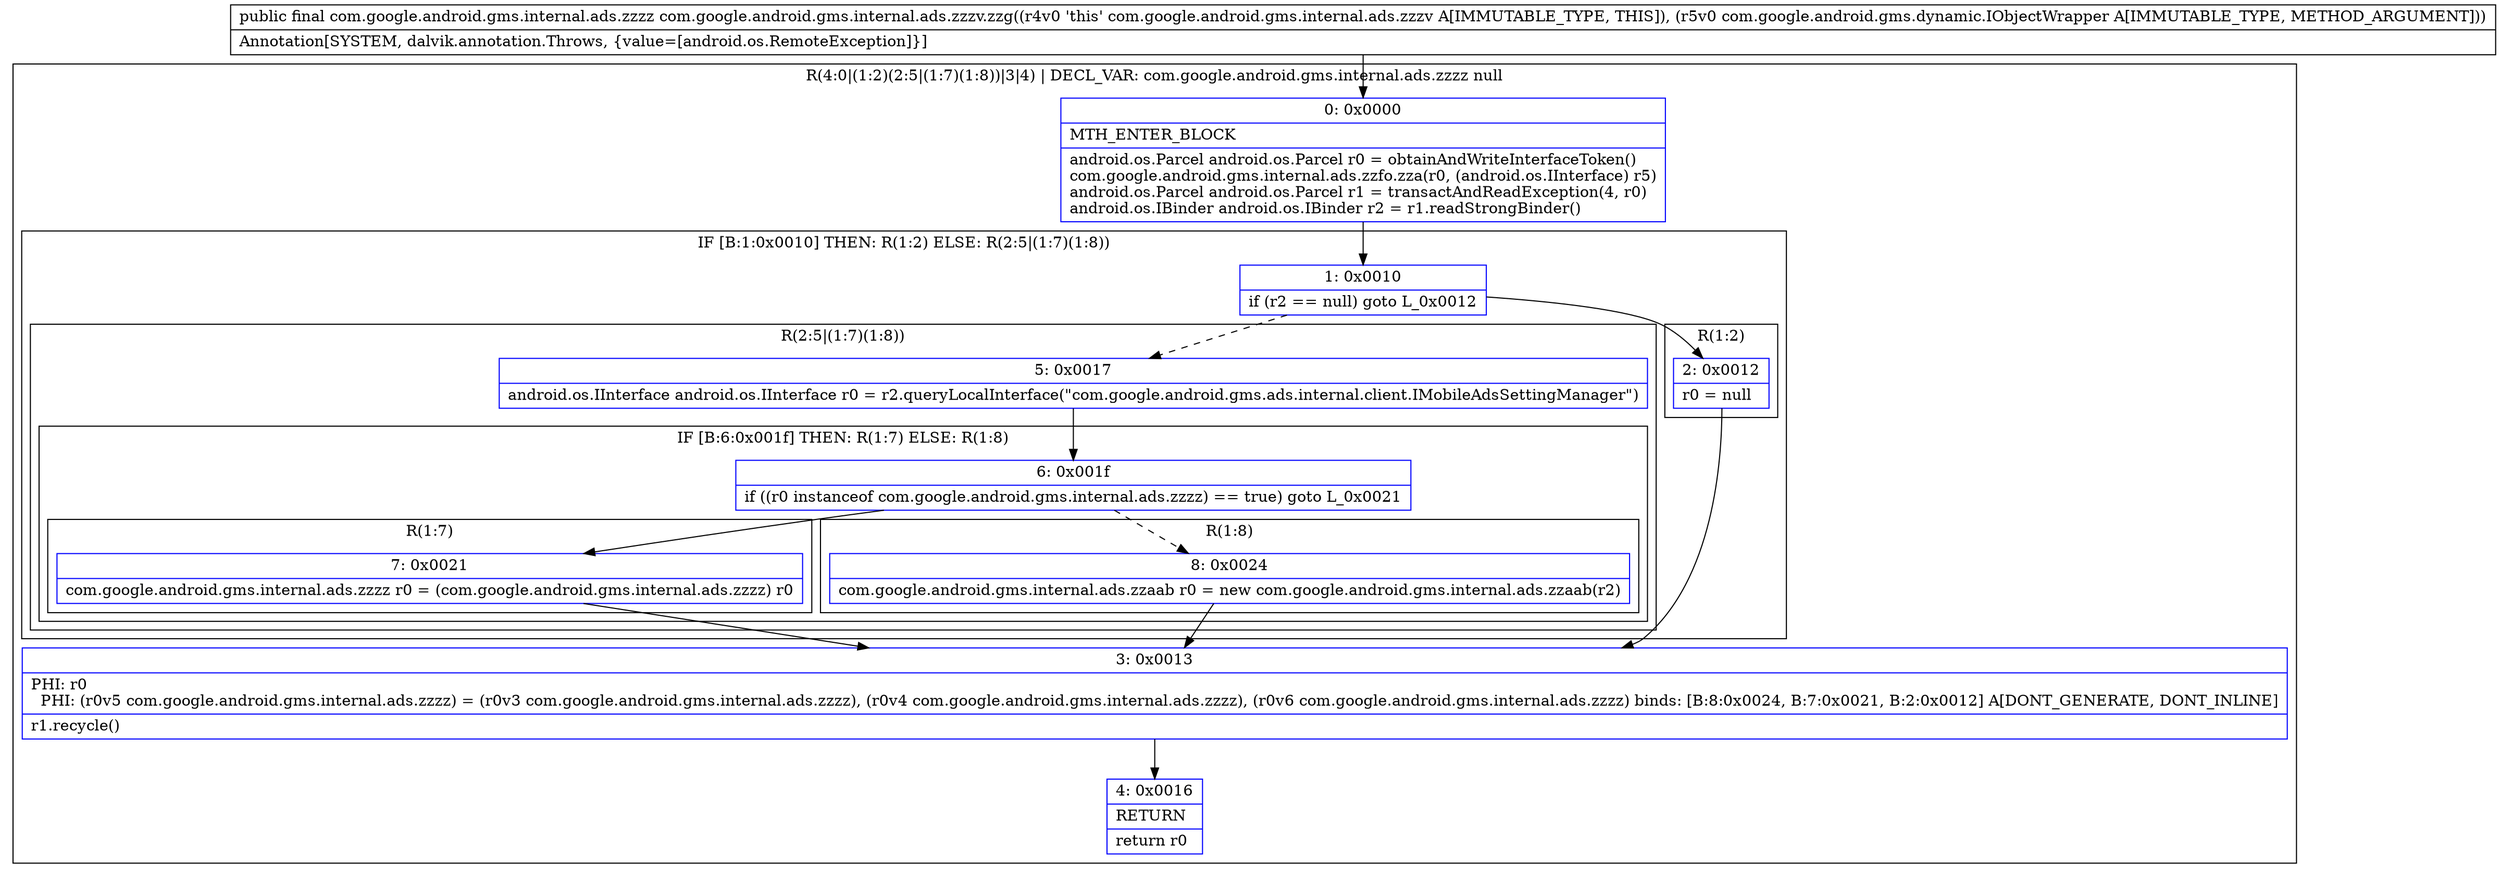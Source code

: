 digraph "CFG forcom.google.android.gms.internal.ads.zzzv.zzg(Lcom\/google\/android\/gms\/dynamic\/IObjectWrapper;)Lcom\/google\/android\/gms\/internal\/ads\/zzzz;" {
subgraph cluster_Region_1748811605 {
label = "R(4:0|(1:2)(2:5|(1:7)(1:8))|3|4) | DECL_VAR: com.google.android.gms.internal.ads.zzzz null\l";
node [shape=record,color=blue];
Node_0 [shape=record,label="{0\:\ 0x0000|MTH_ENTER_BLOCK\l|android.os.Parcel android.os.Parcel r0 = obtainAndWriteInterfaceToken()\lcom.google.android.gms.internal.ads.zzfo.zza(r0, (android.os.IInterface) r5)\landroid.os.Parcel android.os.Parcel r1 = transactAndReadException(4, r0)\landroid.os.IBinder android.os.IBinder r2 = r1.readStrongBinder()\l}"];
subgraph cluster_IfRegion_1682091507 {
label = "IF [B:1:0x0010] THEN: R(1:2) ELSE: R(2:5|(1:7)(1:8))";
node [shape=record,color=blue];
Node_1 [shape=record,label="{1\:\ 0x0010|if (r2 == null) goto L_0x0012\l}"];
subgraph cluster_Region_917227254 {
label = "R(1:2)";
node [shape=record,color=blue];
Node_2 [shape=record,label="{2\:\ 0x0012|r0 = null\l}"];
}
subgraph cluster_Region_2086709685 {
label = "R(2:5|(1:7)(1:8))";
node [shape=record,color=blue];
Node_5 [shape=record,label="{5\:\ 0x0017|android.os.IInterface android.os.IInterface r0 = r2.queryLocalInterface(\"com.google.android.gms.ads.internal.client.IMobileAdsSettingManager\")\l}"];
subgraph cluster_IfRegion_1042541759 {
label = "IF [B:6:0x001f] THEN: R(1:7) ELSE: R(1:8)";
node [shape=record,color=blue];
Node_6 [shape=record,label="{6\:\ 0x001f|if ((r0 instanceof com.google.android.gms.internal.ads.zzzz) == true) goto L_0x0021\l}"];
subgraph cluster_Region_1342174141 {
label = "R(1:7)";
node [shape=record,color=blue];
Node_7 [shape=record,label="{7\:\ 0x0021|com.google.android.gms.internal.ads.zzzz r0 = (com.google.android.gms.internal.ads.zzzz) r0\l}"];
}
subgraph cluster_Region_862464912 {
label = "R(1:8)";
node [shape=record,color=blue];
Node_8 [shape=record,label="{8\:\ 0x0024|com.google.android.gms.internal.ads.zzaab r0 = new com.google.android.gms.internal.ads.zzaab(r2)\l}"];
}
}
}
}
Node_3 [shape=record,label="{3\:\ 0x0013|PHI: r0 \l  PHI: (r0v5 com.google.android.gms.internal.ads.zzzz) = (r0v3 com.google.android.gms.internal.ads.zzzz), (r0v4 com.google.android.gms.internal.ads.zzzz), (r0v6 com.google.android.gms.internal.ads.zzzz) binds: [B:8:0x0024, B:7:0x0021, B:2:0x0012] A[DONT_GENERATE, DONT_INLINE]\l|r1.recycle()\l}"];
Node_4 [shape=record,label="{4\:\ 0x0016|RETURN\l|return r0\l}"];
}
MethodNode[shape=record,label="{public final com.google.android.gms.internal.ads.zzzz com.google.android.gms.internal.ads.zzzv.zzg((r4v0 'this' com.google.android.gms.internal.ads.zzzv A[IMMUTABLE_TYPE, THIS]), (r5v0 com.google.android.gms.dynamic.IObjectWrapper A[IMMUTABLE_TYPE, METHOD_ARGUMENT]))  | Annotation[SYSTEM, dalvik.annotation.Throws, \{value=[android.os.RemoteException]\}]\l}"];
MethodNode -> Node_0;
Node_0 -> Node_1;
Node_1 -> Node_2;
Node_1 -> Node_5[style=dashed];
Node_2 -> Node_3;
Node_5 -> Node_6;
Node_6 -> Node_7;
Node_6 -> Node_8[style=dashed];
Node_7 -> Node_3;
Node_8 -> Node_3;
Node_3 -> Node_4;
}

